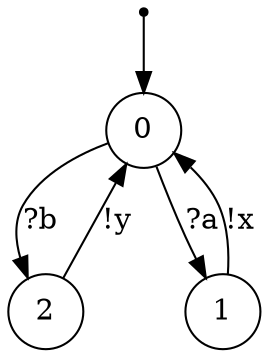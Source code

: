 digraph {
 node [shape=point] ENTRY
 node [shape=circle]
 ENTRY -> 0
0 -> 2 [label="?b"]
2 -> 0 [label="!y"]
0 -> 1 [label="?a"]
1 -> 0 [label="!x"]
}